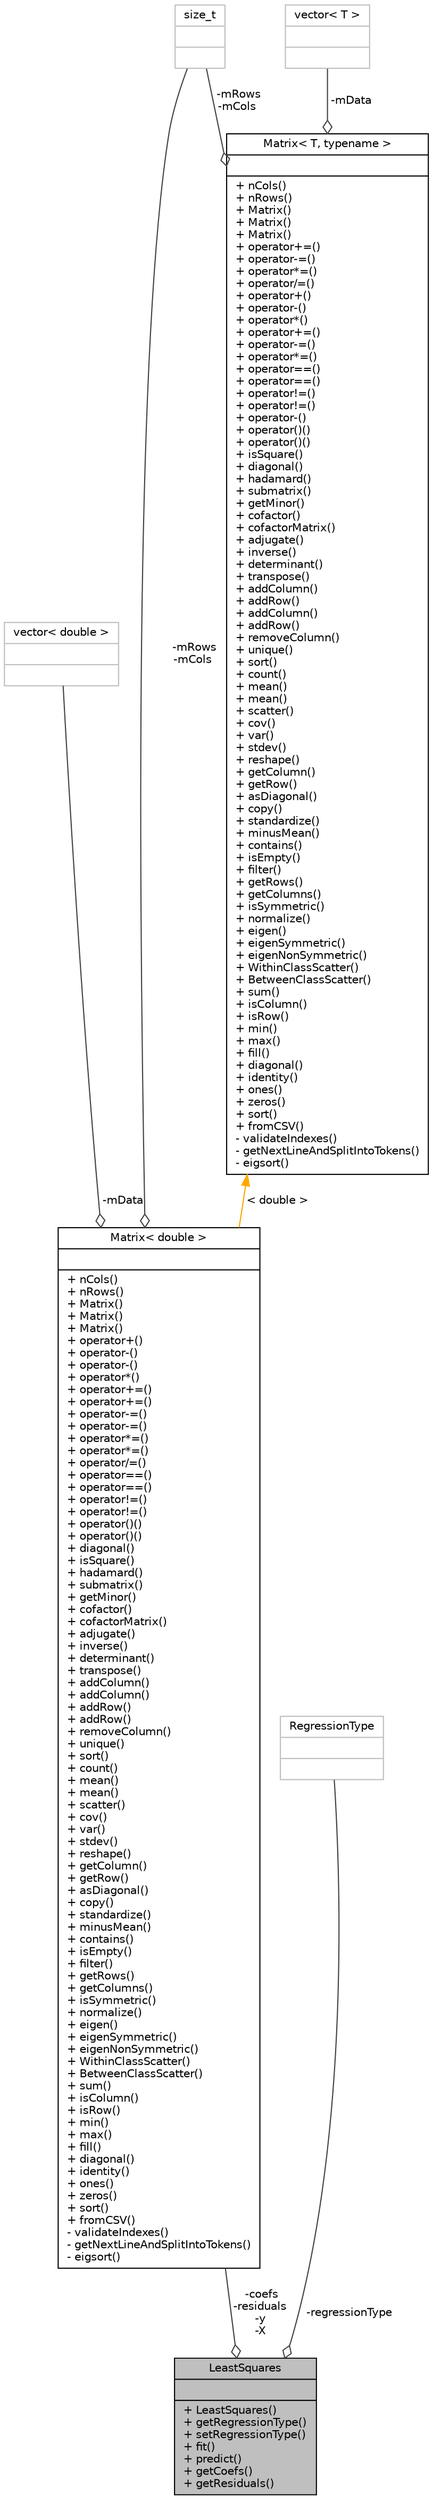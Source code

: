 digraph "LeastSquares"
{
  bgcolor="transparent";
  edge [fontname="Helvetica",fontsize="10",labelfontname="Helvetica",labelfontsize="10"];
  node [fontname="Helvetica",fontsize="10",shape=record];
  Node1 [label="{LeastSquares\n||+ LeastSquares()\l+ getRegressionType()\l+ setRegressionType()\l+ fit()\l+ predict()\l+ getCoefs()\l+ getResiduals()\l}",height=0.2,width=0.4,color="black", fillcolor="grey75", style="filled", fontcolor="black"];
  Node2 -> Node1 [color="grey25",fontsize="10",style="solid",label=" -coefs\n-residuals\n-y\n-X" ,arrowhead="odiamond",fontname="Helvetica"];
  Node2 [label="{Matrix\< double \>\n||+ nCols()\l+ nRows()\l+ Matrix()\l+ Matrix()\l+ Matrix()\l+ operator+()\l+ operator-()\l+ operator-()\l+ operator*()\l+ operator+=()\l+ operator+=()\l+ operator-=()\l+ operator-=()\l+ operator*=()\l+ operator*=()\l+ operator/=()\l+ operator==()\l+ operator==()\l+ operator!=()\l+ operator!=()\l+ operator()()\l+ operator()()\l+ diagonal()\l+ isSquare()\l+ hadamard()\l+ submatrix()\l+ getMinor()\l+ cofactor()\l+ cofactorMatrix()\l+ adjugate()\l+ inverse()\l+ determinant()\l+ transpose()\l+ addColumn()\l+ addColumn()\l+ addRow()\l+ addRow()\l+ removeColumn()\l+ unique()\l+ sort()\l+ count()\l+ mean()\l+ mean()\l+ scatter()\l+ cov()\l+ var()\l+ stdev()\l+ reshape()\l+ getColumn()\l+ getRow()\l+ asDiagonal()\l+ copy()\l+ standardize()\l+ minusMean()\l+ contains()\l+ isEmpty()\l+ filter()\l+ getRows()\l+ getColumns()\l+ isSymmetric()\l+ normalize()\l+ eigen()\l+ eigenSymmetric()\l+ eigenNonSymmetric()\l+ WithinClassScatter()\l+ BetweenClassScatter()\l+ sum()\l+ isColumn()\l+ isRow()\l+ min()\l+ max()\l+ fill()\l+ diagonal()\l+ identity()\l+ ones()\l+ zeros()\l+ sort()\l+ fromCSV()\l- validateIndexes()\l- getNextLineAndSplitIntoTokens()\l- eigsort()\l}",height=0.2,width=0.4,color="black",URL="$classMatrix.html"];
  Node3 -> Node2 [color="grey25",fontsize="10",style="solid",label=" -mData" ,arrowhead="odiamond",fontname="Helvetica"];
  Node3 [label="{vector\< double \>\n||}",height=0.2,width=0.4,color="grey75"];
  Node4 -> Node2 [color="grey25",fontsize="10",style="solid",label=" -mRows\n-mCols" ,arrowhead="odiamond",fontname="Helvetica"];
  Node4 [label="{size_t\n||}",height=0.2,width=0.4,color="grey75"];
  Node5 -> Node2 [dir="back",color="orange",fontsize="10",style="solid",label=" \< double \>" ,fontname="Helvetica"];
  Node5 [label="{Matrix\< T, typename \>\n||+ nCols()\l+ nRows()\l+ Matrix()\l+ Matrix()\l+ Matrix()\l+ operator+=()\l+ operator-=()\l+ operator*=()\l+ operator/=()\l+ operator+()\l+ operator-()\l+ operator*()\l+ operator+=()\l+ operator-=()\l+ operator*=()\l+ operator==()\l+ operator==()\l+ operator!=()\l+ operator!=()\l+ operator-()\l+ operator()()\l+ operator()()\l+ isSquare()\l+ diagonal()\l+ hadamard()\l+ submatrix()\l+ getMinor()\l+ cofactor()\l+ cofactorMatrix()\l+ adjugate()\l+ inverse()\l+ determinant()\l+ transpose()\l+ addColumn()\l+ addRow()\l+ addColumn()\l+ addRow()\l+ removeColumn()\l+ unique()\l+ sort()\l+ count()\l+ mean()\l+ mean()\l+ scatter()\l+ cov()\l+ var()\l+ stdev()\l+ reshape()\l+ getColumn()\l+ getRow()\l+ asDiagonal()\l+ copy()\l+ standardize()\l+ minusMean()\l+ contains()\l+ isEmpty()\l+ filter()\l+ getRows()\l+ getColumns()\l+ isSymmetric()\l+ normalize()\l+ eigen()\l+ eigenSymmetric()\l+ eigenNonSymmetric()\l+ WithinClassScatter()\l+ BetweenClassScatter()\l+ sum()\l+ isColumn()\l+ isRow()\l+ min()\l+ max()\l+ fill()\l+ diagonal()\l+ identity()\l+ ones()\l+ zeros()\l+ sort()\l+ fromCSV()\l- validateIndexes()\l- getNextLineAndSplitIntoTokens()\l- eigsort()\l}",height=0.2,width=0.4,color="black",URL="$classMatrix.html",tooltip="Matrix implementation, with a series of linear algebra functions. "];
  Node4 -> Node5 [color="grey25",fontsize="10",style="solid",label=" -mRows\n-mCols" ,arrowhead="odiamond",fontname="Helvetica"];
  Node6 -> Node5 [color="grey25",fontsize="10",style="solid",label=" -mData" ,arrowhead="odiamond",fontname="Helvetica"];
  Node6 [label="{vector\< T \>\n||}",height=0.2,width=0.4,color="grey75"];
  Node7 -> Node1 [color="grey25",fontsize="10",style="solid",label=" -regressionType" ,arrowhead="odiamond",fontname="Helvetica"];
  Node7 [label="{RegressionType\n||}",height=0.2,width=0.4,color="grey75"];
}
